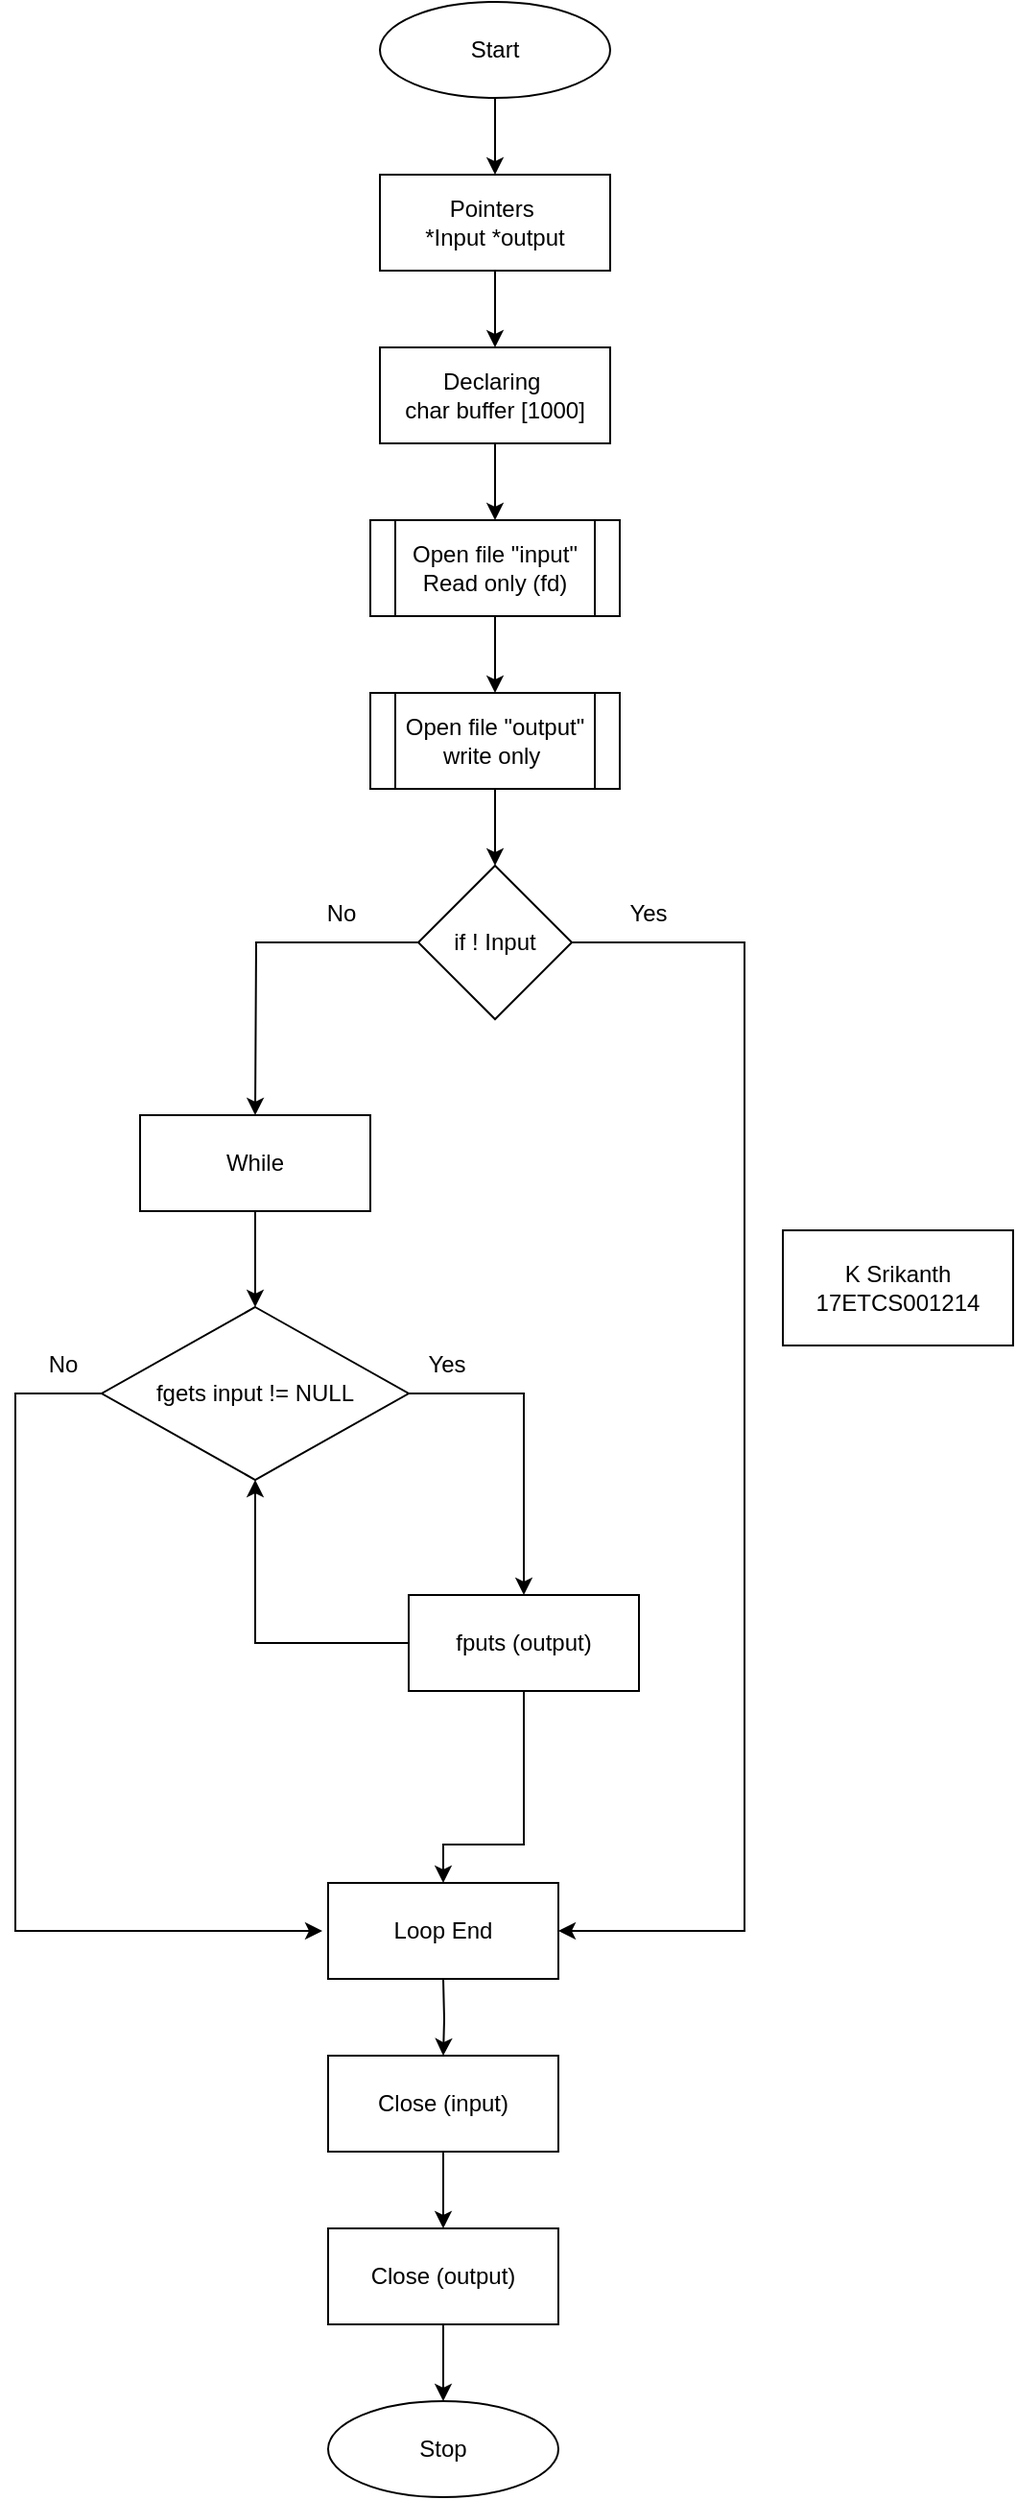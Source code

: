 <mxfile version="13.7.9" type="device"><diagram id="7mQS3DuNSClcEvluO2ZX" name="Page-1"><mxGraphModel dx="1106" dy="761" grid="1" gridSize="10" guides="1" tooltips="1" connect="1" arrows="1" fold="1" page="1" pageScale="1" pageWidth="827" pageHeight="1169" math="0" shadow="0"><root><mxCell id="0"/><mxCell id="1" parent="0"/><mxCell id="TbRnodWzfqLZxa4vI3_z-3" style="edgeStyle=orthogonalEdgeStyle;rounded=0;orthogonalLoop=1;jettySize=auto;html=1;entryX=0.5;entryY=0;entryDx=0;entryDy=0;" edge="1" parent="1" source="TbRnodWzfqLZxa4vI3_z-1"><mxGeometry relative="1" as="geometry"><mxPoint x="380" y="210" as="targetPoint"/></mxGeometry></mxCell><mxCell id="TbRnodWzfqLZxa4vI3_z-1" value="Start" style="ellipse;whiteSpace=wrap;html=1;" vertex="1" parent="1"><mxGeometry x="320" y="120" width="120" height="50" as="geometry"/></mxCell><mxCell id="TbRnodWzfqLZxa4vI3_z-19" value="K Srikanth&lt;br&gt;17ETCS001214" style="rounded=0;whiteSpace=wrap;html=1;" vertex="1" parent="1"><mxGeometry x="530" y="760" width="120" height="60" as="geometry"/></mxCell><mxCell id="TbRnodWzfqLZxa4vI3_z-23" style="edgeStyle=orthogonalEdgeStyle;rounded=0;orthogonalLoop=1;jettySize=auto;html=1;entryX=0;entryY=0.5;entryDx=0;entryDy=0;" edge="1" parent="1" target="TbRnodWzfqLZxa4vI3_z-22"><mxGeometry relative="1" as="geometry"><mxPoint x="340.059" y="880.059" as="sourcePoint"/><Array as="points"><mxPoint x="260" y="880"/><mxPoint x="260" y="1105"/></Array></mxGeometry></mxCell><mxCell id="TbRnodWzfqLZxa4vI3_z-50" style="edgeStyle=orthogonalEdgeStyle;rounded=0;orthogonalLoop=1;jettySize=auto;html=1;" edge="1" parent="1" source="TbRnodWzfqLZxa4vI3_z-34" target="TbRnodWzfqLZxa4vI3_z-38"><mxGeometry relative="1" as="geometry"/></mxCell><mxCell id="TbRnodWzfqLZxa4vI3_z-34" value="Open file &quot;input&quot;&lt;br&gt;Read only (fd)" style="shape=process;whiteSpace=wrap;html=1;backgroundOutline=1;" vertex="1" parent="1"><mxGeometry x="315" y="390" width="130" height="50" as="geometry"/></mxCell><mxCell id="TbRnodWzfqLZxa4vI3_z-54" style="edgeStyle=orthogonalEdgeStyle;rounded=0;orthogonalLoop=1;jettySize=auto;html=1;entryX=0.5;entryY=0;entryDx=0;entryDy=0;" edge="1" parent="1" source="TbRnodWzfqLZxa4vI3_z-38"><mxGeometry relative="1" as="geometry"><mxPoint x="380" y="570" as="targetPoint"/></mxGeometry></mxCell><mxCell id="TbRnodWzfqLZxa4vI3_z-38" value="Open file &quot;output&quot;&lt;br&gt;write only&amp;nbsp;" style="shape=process;whiteSpace=wrap;html=1;backgroundOutline=1;" vertex="1" parent="1"><mxGeometry x="315" y="480" width="130" height="50" as="geometry"/></mxCell><mxCell id="TbRnodWzfqLZxa4vI3_z-39" style="edgeStyle=orthogonalEdgeStyle;rounded=0;orthogonalLoop=1;jettySize=auto;html=1;entryX=0.5;entryY=0;entryDx=0;entryDy=0;" edge="1" parent="1" target="TbRnodWzfqLZxa4vI3_z-42"><mxGeometry relative="1" as="geometry"><mxPoint x="353" y="1150" as="sourcePoint"/></mxGeometry></mxCell><mxCell id="TbRnodWzfqLZxa4vI3_z-41" style="edgeStyle=orthogonalEdgeStyle;rounded=0;orthogonalLoop=1;jettySize=auto;html=1;entryX=0.5;entryY=0;entryDx=0;entryDy=0;" edge="1" parent="1" source="TbRnodWzfqLZxa4vI3_z-42" target="TbRnodWzfqLZxa4vI3_z-43"><mxGeometry relative="1" as="geometry"/></mxCell><mxCell id="TbRnodWzfqLZxa4vI3_z-42" value="Close (input)" style="rounded=0;whiteSpace=wrap;html=1;" vertex="1" parent="1"><mxGeometry x="293" y="1190" width="120" height="50" as="geometry"/></mxCell><mxCell id="TbRnodWzfqLZxa4vI3_z-77" style="edgeStyle=orthogonalEdgeStyle;rounded=0;orthogonalLoop=1;jettySize=auto;html=1;" edge="1" parent="1" source="TbRnodWzfqLZxa4vI3_z-43" target="TbRnodWzfqLZxa4vI3_z-76"><mxGeometry relative="1" as="geometry"/></mxCell><mxCell id="TbRnodWzfqLZxa4vI3_z-43" value="Close (output)" style="rounded=0;whiteSpace=wrap;html=1;" vertex="1" parent="1"><mxGeometry x="293" y="1280" width="120" height="50" as="geometry"/></mxCell><mxCell id="TbRnodWzfqLZxa4vI3_z-47" style="edgeStyle=orthogonalEdgeStyle;rounded=0;orthogonalLoop=1;jettySize=auto;html=1;entryX=0.5;entryY=0;entryDx=0;entryDy=0;" edge="1" parent="1" source="TbRnodWzfqLZxa4vI3_z-45" target="TbRnodWzfqLZxa4vI3_z-46"><mxGeometry relative="1" as="geometry"/></mxCell><mxCell id="TbRnodWzfqLZxa4vI3_z-45" value="Pointers&amp;nbsp;&lt;br&gt;*Input *output" style="rounded=0;whiteSpace=wrap;html=1;" vertex="1" parent="1"><mxGeometry x="320" y="210" width="120" height="50" as="geometry"/></mxCell><mxCell id="TbRnodWzfqLZxa4vI3_z-49" style="edgeStyle=orthogonalEdgeStyle;rounded=0;orthogonalLoop=1;jettySize=auto;html=1;" edge="1" parent="1" source="TbRnodWzfqLZxa4vI3_z-46" target="TbRnodWzfqLZxa4vI3_z-34"><mxGeometry relative="1" as="geometry"/></mxCell><mxCell id="TbRnodWzfqLZxa4vI3_z-46" value="Declaring&amp;nbsp;&lt;br&gt;char buffer [1000]" style="rounded=0;whiteSpace=wrap;html=1;" vertex="1" parent="1"><mxGeometry x="320" y="300" width="120" height="50" as="geometry"/></mxCell><mxCell id="TbRnodWzfqLZxa4vI3_z-58" style="edgeStyle=orthogonalEdgeStyle;rounded=0;orthogonalLoop=1;jettySize=auto;html=1;entryX=0.5;entryY=0;entryDx=0;entryDy=0;" edge="1" parent="1" source="TbRnodWzfqLZxa4vI3_z-52"><mxGeometry relative="1" as="geometry"><mxPoint x="255" y="700" as="targetPoint"/></mxGeometry></mxCell><mxCell id="TbRnodWzfqLZxa4vI3_z-73" style="edgeStyle=orthogonalEdgeStyle;rounded=0;orthogonalLoop=1;jettySize=auto;html=1;entryX=1;entryY=0.5;entryDx=0;entryDy=0;" edge="1" parent="1" source="TbRnodWzfqLZxa4vI3_z-52" target="TbRnodWzfqLZxa4vI3_z-61"><mxGeometry relative="1" as="geometry"><Array as="points"><mxPoint x="510" y="610"/><mxPoint x="510" y="1125"/></Array></mxGeometry></mxCell><mxCell id="TbRnodWzfqLZxa4vI3_z-52" value="if ! Input" style="rhombus;whiteSpace=wrap;html=1;" vertex="1" parent="1"><mxGeometry x="340" y="570" width="80" height="80" as="geometry"/></mxCell><mxCell id="TbRnodWzfqLZxa4vI3_z-61" value="Loop End" style="rounded=0;whiteSpace=wrap;html=1;" vertex="1" parent="1"><mxGeometry x="293" y="1100" width="120" height="50" as="geometry"/></mxCell><mxCell id="TbRnodWzfqLZxa4vI3_z-66" style="edgeStyle=orthogonalEdgeStyle;rounded=0;orthogonalLoop=1;jettySize=auto;html=1;entryX=0.5;entryY=0;entryDx=0;entryDy=0;" edge="1" parent="1" source="TbRnodWzfqLZxa4vI3_z-62" target="TbRnodWzfqLZxa4vI3_z-67"><mxGeometry relative="1" as="geometry"><mxPoint x="390" y="940" as="targetPoint"/><Array as="points"><mxPoint x="255" y="845"/><mxPoint x="395" y="845"/></Array></mxGeometry></mxCell><mxCell id="TbRnodWzfqLZxa4vI3_z-69" style="edgeStyle=orthogonalEdgeStyle;rounded=0;orthogonalLoop=1;jettySize=auto;html=1;" edge="1" parent="1" source="TbRnodWzfqLZxa4vI3_z-62"><mxGeometry relative="1" as="geometry"><mxPoint x="290" y="1125" as="targetPoint"/><Array as="points"><mxPoint x="130" y="845"/><mxPoint x="130" y="1125"/></Array></mxGeometry></mxCell><mxCell id="TbRnodWzfqLZxa4vI3_z-62" value="&lt;span&gt;fgets input != NULL&lt;/span&gt;" style="rhombus;whiteSpace=wrap;html=1;" vertex="1" parent="1"><mxGeometry x="175" y="800" width="160" height="90" as="geometry"/></mxCell><mxCell id="TbRnodWzfqLZxa4vI3_z-64" style="edgeStyle=orthogonalEdgeStyle;rounded=0;orthogonalLoop=1;jettySize=auto;html=1;entryX=0.5;entryY=0;entryDx=0;entryDy=0;" edge="1" parent="1" source="TbRnodWzfqLZxa4vI3_z-63" target="TbRnodWzfqLZxa4vI3_z-62"><mxGeometry relative="1" as="geometry"/></mxCell><mxCell id="TbRnodWzfqLZxa4vI3_z-63" value="While" style="rounded=0;whiteSpace=wrap;html=1;" vertex="1" parent="1"><mxGeometry x="195" y="700" width="120" height="50" as="geometry"/></mxCell><mxCell id="TbRnodWzfqLZxa4vI3_z-68" style="edgeStyle=orthogonalEdgeStyle;rounded=0;orthogonalLoop=1;jettySize=auto;html=1;entryX=0.5;entryY=0;entryDx=0;entryDy=0;" edge="1" parent="1" source="TbRnodWzfqLZxa4vI3_z-67" target="TbRnodWzfqLZxa4vI3_z-61"><mxGeometry relative="1" as="geometry"><Array as="points"><mxPoint x="395" y="1080"/><mxPoint x="353" y="1080"/></Array></mxGeometry></mxCell><mxCell id="TbRnodWzfqLZxa4vI3_z-71" style="edgeStyle=orthogonalEdgeStyle;rounded=0;orthogonalLoop=1;jettySize=auto;html=1;" edge="1" parent="1" source="TbRnodWzfqLZxa4vI3_z-67" target="TbRnodWzfqLZxa4vI3_z-62"><mxGeometry relative="1" as="geometry"><Array as="points"><mxPoint x="255" y="975"/></Array></mxGeometry></mxCell><mxCell id="TbRnodWzfqLZxa4vI3_z-67" value="fputs (output)" style="rounded=0;whiteSpace=wrap;html=1;" vertex="1" parent="1"><mxGeometry x="335" y="950" width="120" height="50" as="geometry"/></mxCell><mxCell id="TbRnodWzfqLZxa4vI3_z-70" value="Yes" style="text;html=1;strokeColor=none;fillColor=none;align=center;verticalAlign=middle;whiteSpace=wrap;rounded=0;" vertex="1" parent="1"><mxGeometry x="335" y="820" width="40" height="20" as="geometry"/></mxCell><mxCell id="TbRnodWzfqLZxa4vI3_z-72" value="No" style="text;html=1;strokeColor=none;fillColor=none;align=center;verticalAlign=middle;whiteSpace=wrap;rounded=0;" vertex="1" parent="1"><mxGeometry x="135" y="820" width="40" height="20" as="geometry"/></mxCell><mxCell id="TbRnodWzfqLZxa4vI3_z-74" value="Yes" style="text;html=1;strokeColor=none;fillColor=none;align=center;verticalAlign=middle;whiteSpace=wrap;rounded=0;" vertex="1" parent="1"><mxGeometry x="440" y="585" width="40" height="20" as="geometry"/></mxCell><mxCell id="TbRnodWzfqLZxa4vI3_z-75" value="No" style="text;html=1;strokeColor=none;fillColor=none;align=center;verticalAlign=middle;whiteSpace=wrap;rounded=0;" vertex="1" parent="1"><mxGeometry x="280" y="585" width="40" height="20" as="geometry"/></mxCell><mxCell id="TbRnodWzfqLZxa4vI3_z-76" value="Stop" style="ellipse;whiteSpace=wrap;html=1;" vertex="1" parent="1"><mxGeometry x="293" y="1370" width="120" height="50" as="geometry"/></mxCell></root></mxGraphModel></diagram></mxfile>